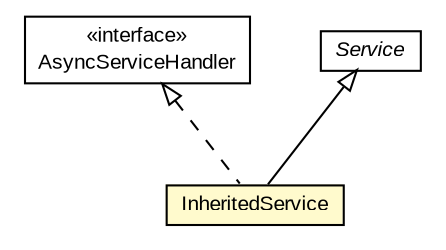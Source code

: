 #!/usr/local/bin/dot
#
# Class diagram 
# Generated by UMLGraph version 5.3 (http://www.umlgraph.org/)
#

digraph G {
	edge [fontname="arial",fontsize=10,labelfontname="arial",labelfontsize=10];
	node [fontname="arial",fontsize=10,shape=plaintext];
	nodesep=0.25;
	ranksep=0.5;
	// context.arch.handler.AsyncServiceHandler
	c56014 [label=<<table title="context.arch.handler.AsyncServiceHandler" border="0" cellborder="1" cellspacing="0" cellpadding="2" port="p" href="../handler/AsyncServiceHandler.html">
		<tr><td><table border="0" cellspacing="0" cellpadding="1">
<tr><td align="center" balign="center"> &#171;interface&#187; </td></tr>
<tr><td align="center" balign="center"> AsyncServiceHandler </td></tr>
		</table></td></tr>
		</table>>, fontname="arial", fontcolor="black", fontsize=10.0];
	// context.arch.service.Service
	c56021 [label=<<table title="context.arch.service.Service" border="0" cellborder="1" cellspacing="0" cellpadding="2" port="p" href="./Service.html">
		<tr><td><table border="0" cellspacing="0" cellpadding="1">
<tr><td align="center" balign="center"><font face="arial italic"> Service </font></td></tr>
		</table></td></tr>
		</table>>, fontname="arial", fontcolor="black", fontsize=10.0];
	// context.arch.service.InheritedService
	c56022 [label=<<table title="context.arch.service.InheritedService" border="0" cellborder="1" cellspacing="0" cellpadding="2" port="p" bgcolor="lemonChiffon" href="./InheritedService.html">
		<tr><td><table border="0" cellspacing="0" cellpadding="1">
<tr><td align="center" balign="center"> InheritedService </td></tr>
		</table></td></tr>
		</table>>, fontname="arial", fontcolor="black", fontsize=10.0];
	//context.arch.service.InheritedService extends context.arch.service.Service
	c56021:p -> c56022:p [dir=back,arrowtail=empty];
	//context.arch.service.InheritedService implements context.arch.handler.AsyncServiceHandler
	c56014:p -> c56022:p [dir=back,arrowtail=empty,style=dashed];
}

